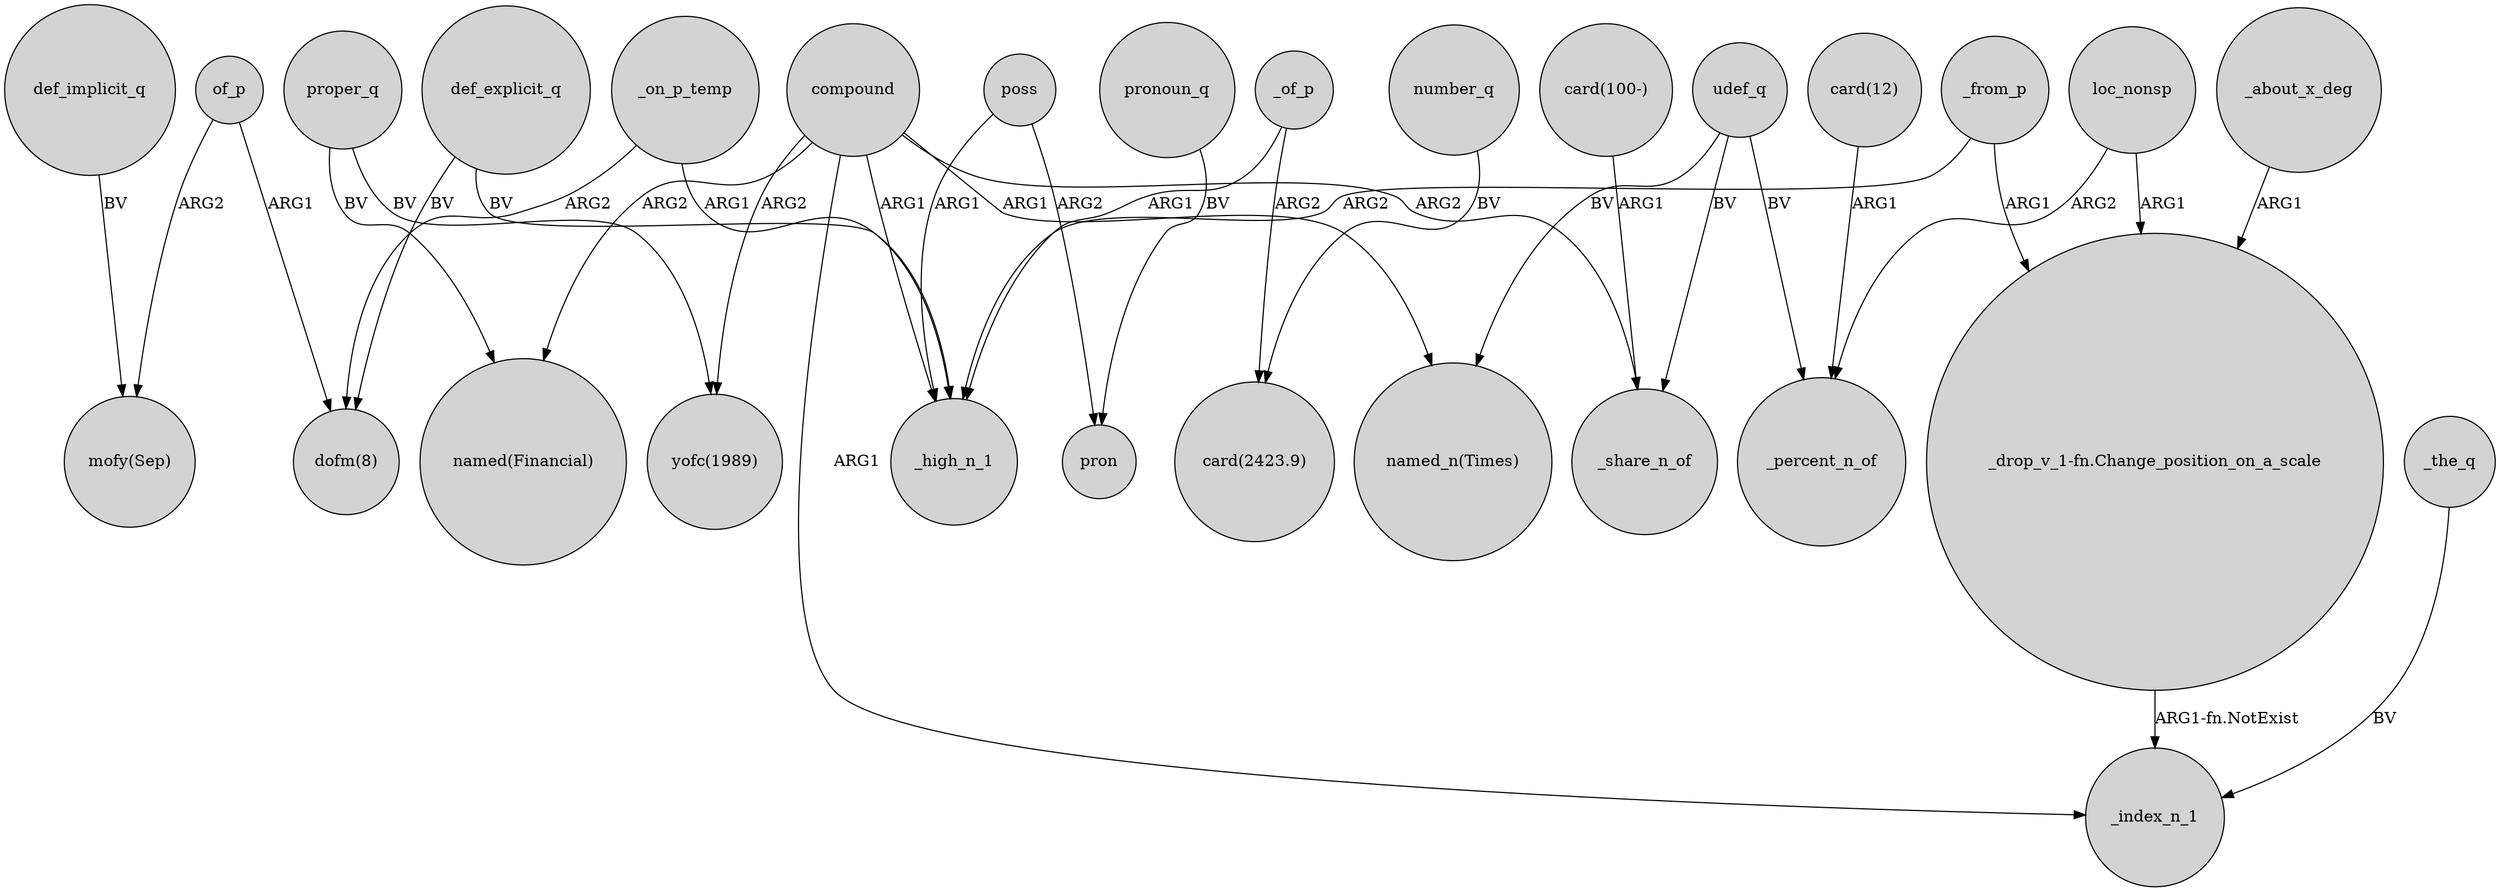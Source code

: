 digraph {
	node [shape=circle style=filled]
	"_drop_v_1-fn.Change_position_on_a_scale" -> _index_n_1 [label="ARG1-fn.NotExist"]
	def_explicit_q -> "dofm(8)" [label=BV]
	compound -> _high_n_1 [label=ARG1]
	poss -> _high_n_1 [label=ARG1]
	poss -> pron [label=ARG2]
	_of_p -> "card(2423.9)" [label=ARG2]
	compound -> "named(Financial)" [label=ARG2]
	number_q -> "card(2423.9)" [label=BV]
	def_explicit_q -> _high_n_1 [label=BV]
	_on_p_temp -> _high_n_1 [label=ARG1]
	compound -> _share_n_of [label=ARG2]
	of_p -> "mofy(Sep)" [label=ARG2]
	loc_nonsp -> "_drop_v_1-fn.Change_position_on_a_scale" [label=ARG1]
	of_p -> "dofm(8)" [label=ARG1]
	proper_q -> "yofc(1989)" [label=BV]
	proper_q -> "named(Financial)" [label=BV]
	pronoun_q -> pron [label=BV]
	_of_p -> _high_n_1 [label=ARG1]
	udef_q -> "named_n(Times)" [label=BV]
	loc_nonsp -> _percent_n_of [label=ARG2]
	_on_p_temp -> "dofm(8)" [label=ARG2]
	def_implicit_q -> "mofy(Sep)" [label=BV]
	compound -> "named_n(Times)" [label=ARG1]
	udef_q -> _share_n_of [label=BV]
	_the_q -> _index_n_1 [label=BV]
	_about_x_deg -> "_drop_v_1-fn.Change_position_on_a_scale" [label=ARG1]
	"card(12)" -> _percent_n_of [label=ARG1]
	"card(100-)" -> _share_n_of [label=ARG1]
	_from_p -> "_drop_v_1-fn.Change_position_on_a_scale" [label=ARG1]
	udef_q -> _percent_n_of [label=BV]
	compound -> "yofc(1989)" [label=ARG2]
	_from_p -> _high_n_1 [label=ARG2]
	compound -> _index_n_1 [label=ARG1]
}
